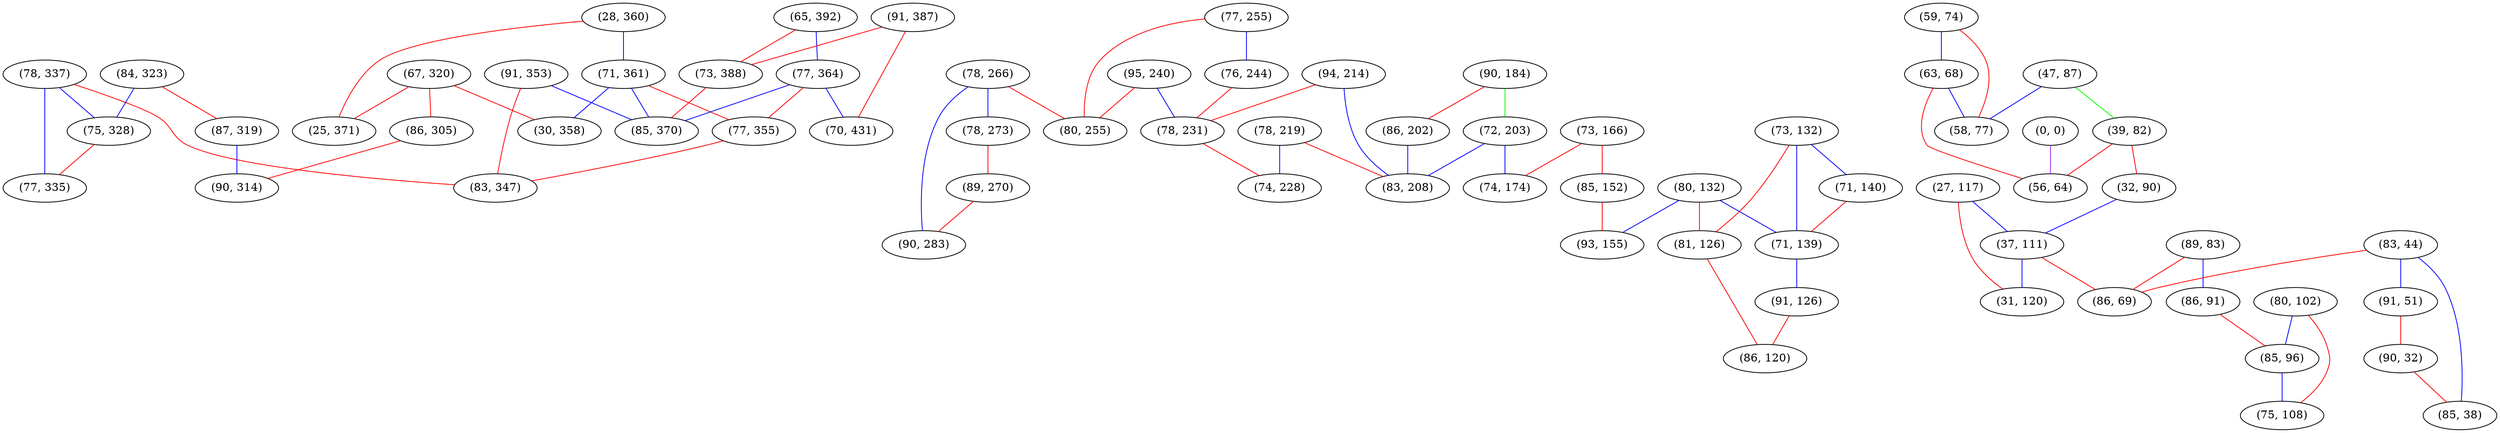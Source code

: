 graph "" {
"(78, 337)";
"(78, 266)";
"(47, 87)";
"(84, 323)";
"(80, 132)";
"(67, 320)";
"(73, 132)";
"(78, 273)";
"(94, 214)";
"(59, 74)";
"(0, 0)";
"(89, 270)";
"(95, 240)";
"(77, 255)";
"(90, 184)";
"(91, 353)";
"(90, 283)";
"(27, 117)";
"(63, 68)";
"(86, 305)";
"(89, 83)";
"(39, 82)";
"(28, 360)";
"(78, 219)";
"(65, 392)";
"(58, 77)";
"(86, 202)";
"(73, 166)";
"(91, 387)";
"(85, 152)";
"(71, 361)";
"(86, 91)";
"(77, 364)";
"(76, 244)";
"(32, 90)";
"(80, 255)";
"(77, 355)";
"(71, 140)";
"(78, 231)";
"(72, 203)";
"(25, 371)";
"(81, 126)";
"(87, 319)";
"(74, 228)";
"(37, 111)";
"(83, 44)";
"(73, 388)";
"(71, 139)";
"(91, 51)";
"(70, 431)";
"(91, 126)";
"(93, 155)";
"(80, 102)";
"(86, 120)";
"(85, 96)";
"(90, 314)";
"(75, 328)";
"(75, 108)";
"(83, 347)";
"(86, 69)";
"(83, 208)";
"(74, 174)";
"(31, 120)";
"(90, 32)";
"(85, 38)";
"(56, 64)";
"(85, 370)";
"(77, 335)";
"(30, 358)";
"(78, 337)" -- "(75, 328)"  [color=blue, key=0, weight=3];
"(78, 337)" -- "(77, 335)"  [color=blue, key=0, weight=3];
"(78, 337)" -- "(83, 347)"  [color=red, key=0, weight=1];
"(78, 266)" -- "(78, 273)"  [color=blue, key=0, weight=3];
"(78, 266)" -- "(90, 283)"  [color=blue, key=0, weight=3];
"(78, 266)" -- "(80, 255)"  [color=red, key=0, weight=1];
"(47, 87)" -- "(58, 77)"  [color=blue, key=0, weight=3];
"(47, 87)" -- "(39, 82)"  [color=green, key=0, weight=2];
"(84, 323)" -- "(75, 328)"  [color=blue, key=0, weight=3];
"(84, 323)" -- "(87, 319)"  [color=red, key=0, weight=1];
"(80, 132)" -- "(71, 139)"  [color=blue, key=0, weight=3];
"(80, 132)" -- "(81, 126)"  [color=red, key=0, weight=1];
"(80, 132)" -- "(93, 155)"  [color=blue, key=0, weight=3];
"(67, 320)" -- "(86, 305)"  [color=red, key=0, weight=1];
"(67, 320)" -- "(25, 371)"  [color=red, key=0, weight=1];
"(67, 320)" -- "(30, 358)"  [color=red, key=0, weight=1];
"(73, 132)" -- "(71, 140)"  [color=blue, key=0, weight=3];
"(73, 132)" -- "(71, 139)"  [color=blue, key=0, weight=3];
"(73, 132)" -- "(81, 126)"  [color=red, key=0, weight=1];
"(78, 273)" -- "(89, 270)"  [color=red, key=0, weight=1];
"(94, 214)" -- "(83, 208)"  [color=blue, key=0, weight=3];
"(94, 214)" -- "(78, 231)"  [color=red, key=0, weight=1];
"(59, 74)" -- "(63, 68)"  [color=blue, key=0, weight=3];
"(59, 74)" -- "(58, 77)"  [color=red, key=0, weight=1];
"(0, 0)" -- "(56, 64)"  [color=purple, key=0, weight=4];
"(89, 270)" -- "(90, 283)"  [color=red, key=0, weight=1];
"(95, 240)" -- "(78, 231)"  [color=blue, key=0, weight=3];
"(95, 240)" -- "(80, 255)"  [color=red, key=0, weight=1];
"(77, 255)" -- "(76, 244)"  [color=blue, key=0, weight=3];
"(77, 255)" -- "(80, 255)"  [color=red, key=0, weight=1];
"(90, 184)" -- "(72, 203)"  [color=green, key=0, weight=2];
"(90, 184)" -- "(86, 202)"  [color=red, key=0, weight=1];
"(91, 353)" -- "(85, 370)"  [color=blue, key=0, weight=3];
"(91, 353)" -- "(83, 347)"  [color=red, key=0, weight=1];
"(27, 117)" -- "(37, 111)"  [color=blue, key=0, weight=3];
"(27, 117)" -- "(31, 120)"  [color=red, key=0, weight=1];
"(63, 68)" -- "(56, 64)"  [color=red, key=0, weight=1];
"(63, 68)" -- "(58, 77)"  [color=blue, key=0, weight=3];
"(86, 305)" -- "(90, 314)"  [color=red, key=0, weight=1];
"(89, 83)" -- "(86, 91)"  [color=blue, key=0, weight=3];
"(89, 83)" -- "(86, 69)"  [color=red, key=0, weight=1];
"(39, 82)" -- "(56, 64)"  [color=red, key=0, weight=1];
"(39, 82)" -- "(32, 90)"  [color=red, key=0, weight=1];
"(28, 360)" -- "(25, 371)"  [color=red, key=0, weight=1];
"(28, 360)" -- "(71, 361)"  [color=blue, key=0, weight=3];
"(78, 219)" -- "(83, 208)"  [color=red, key=0, weight=1];
"(78, 219)" -- "(74, 228)"  [color=blue, key=0, weight=3];
"(65, 392)" -- "(77, 364)"  [color=blue, key=0, weight=3];
"(65, 392)" -- "(73, 388)"  [color=red, key=0, weight=1];
"(86, 202)" -- "(83, 208)"  [color=blue, key=0, weight=3];
"(73, 166)" -- "(74, 174)"  [color=red, key=0, weight=1];
"(73, 166)" -- "(85, 152)"  [color=red, key=0, weight=1];
"(91, 387)" -- "(70, 431)"  [color=red, key=0, weight=1];
"(91, 387)" -- "(73, 388)"  [color=red, key=0, weight=1];
"(85, 152)" -- "(93, 155)"  [color=red, key=0, weight=1];
"(71, 361)" -- "(30, 358)"  [color=blue, key=0, weight=3];
"(71, 361)" -- "(85, 370)"  [color=blue, key=0, weight=3];
"(71, 361)" -- "(77, 355)"  [color=red, key=0, weight=1];
"(86, 91)" -- "(85, 96)"  [color=red, key=0, weight=1];
"(77, 364)" -- "(85, 370)"  [color=blue, key=0, weight=3];
"(77, 364)" -- "(70, 431)"  [color=blue, key=0, weight=3];
"(77, 364)" -- "(77, 355)"  [color=red, key=0, weight=1];
"(76, 244)" -- "(78, 231)"  [color=red, key=0, weight=1];
"(32, 90)" -- "(37, 111)"  [color=blue, key=0, weight=3];
"(77, 355)" -- "(83, 347)"  [color=red, key=0, weight=1];
"(71, 140)" -- "(71, 139)"  [color=red, key=0, weight=1];
"(78, 231)" -- "(74, 228)"  [color=red, key=0, weight=1];
"(72, 203)" -- "(83, 208)"  [color=blue, key=0, weight=3];
"(72, 203)" -- "(74, 174)"  [color=blue, key=0, weight=3];
"(81, 126)" -- "(86, 120)"  [color=red, key=0, weight=1];
"(87, 319)" -- "(90, 314)"  [color=blue, key=0, weight=3];
"(37, 111)" -- "(31, 120)"  [color=blue, key=0, weight=3];
"(37, 111)" -- "(86, 69)"  [color=red, key=0, weight=1];
"(83, 44)" -- "(85, 38)"  [color=blue, key=0, weight=3];
"(83, 44)" -- "(91, 51)"  [color=blue, key=0, weight=3];
"(83, 44)" -- "(86, 69)"  [color=red, key=0, weight=1];
"(73, 388)" -- "(85, 370)"  [color=red, key=0, weight=1];
"(71, 139)" -- "(91, 126)"  [color=blue, key=0, weight=3];
"(91, 51)" -- "(90, 32)"  [color=red, key=0, weight=1];
"(91, 126)" -- "(86, 120)"  [color=red, key=0, weight=1];
"(80, 102)" -- "(75, 108)"  [color=red, key=0, weight=1];
"(80, 102)" -- "(85, 96)"  [color=blue, key=0, weight=3];
"(85, 96)" -- "(75, 108)"  [color=blue, key=0, weight=3];
"(75, 328)" -- "(77, 335)"  [color=red, key=0, weight=1];
"(90, 32)" -- "(85, 38)"  [color=red, key=0, weight=1];
}
